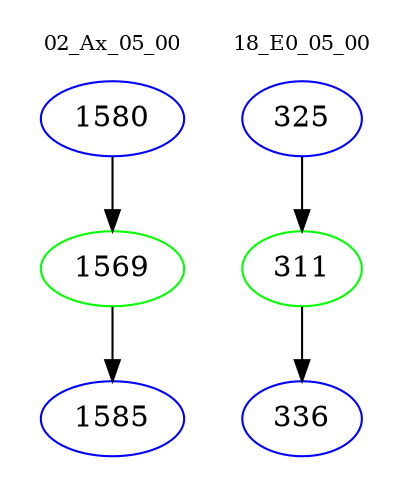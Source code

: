 digraph{
subgraph cluster_0 {
color = white
label = "02_Ax_05_00";
fontsize=10;
T0_1580 [label="1580", color="blue"]
T0_1580 -> T0_1569 [color="black"]
T0_1569 [label="1569", color="green"]
T0_1569 -> T0_1585 [color="black"]
T0_1585 [label="1585", color="blue"]
}
subgraph cluster_1 {
color = white
label = "18_E0_05_00";
fontsize=10;
T1_325 [label="325", color="blue"]
T1_325 -> T1_311 [color="black"]
T1_311 [label="311", color="green"]
T1_311 -> T1_336 [color="black"]
T1_336 [label="336", color="blue"]
}
}
